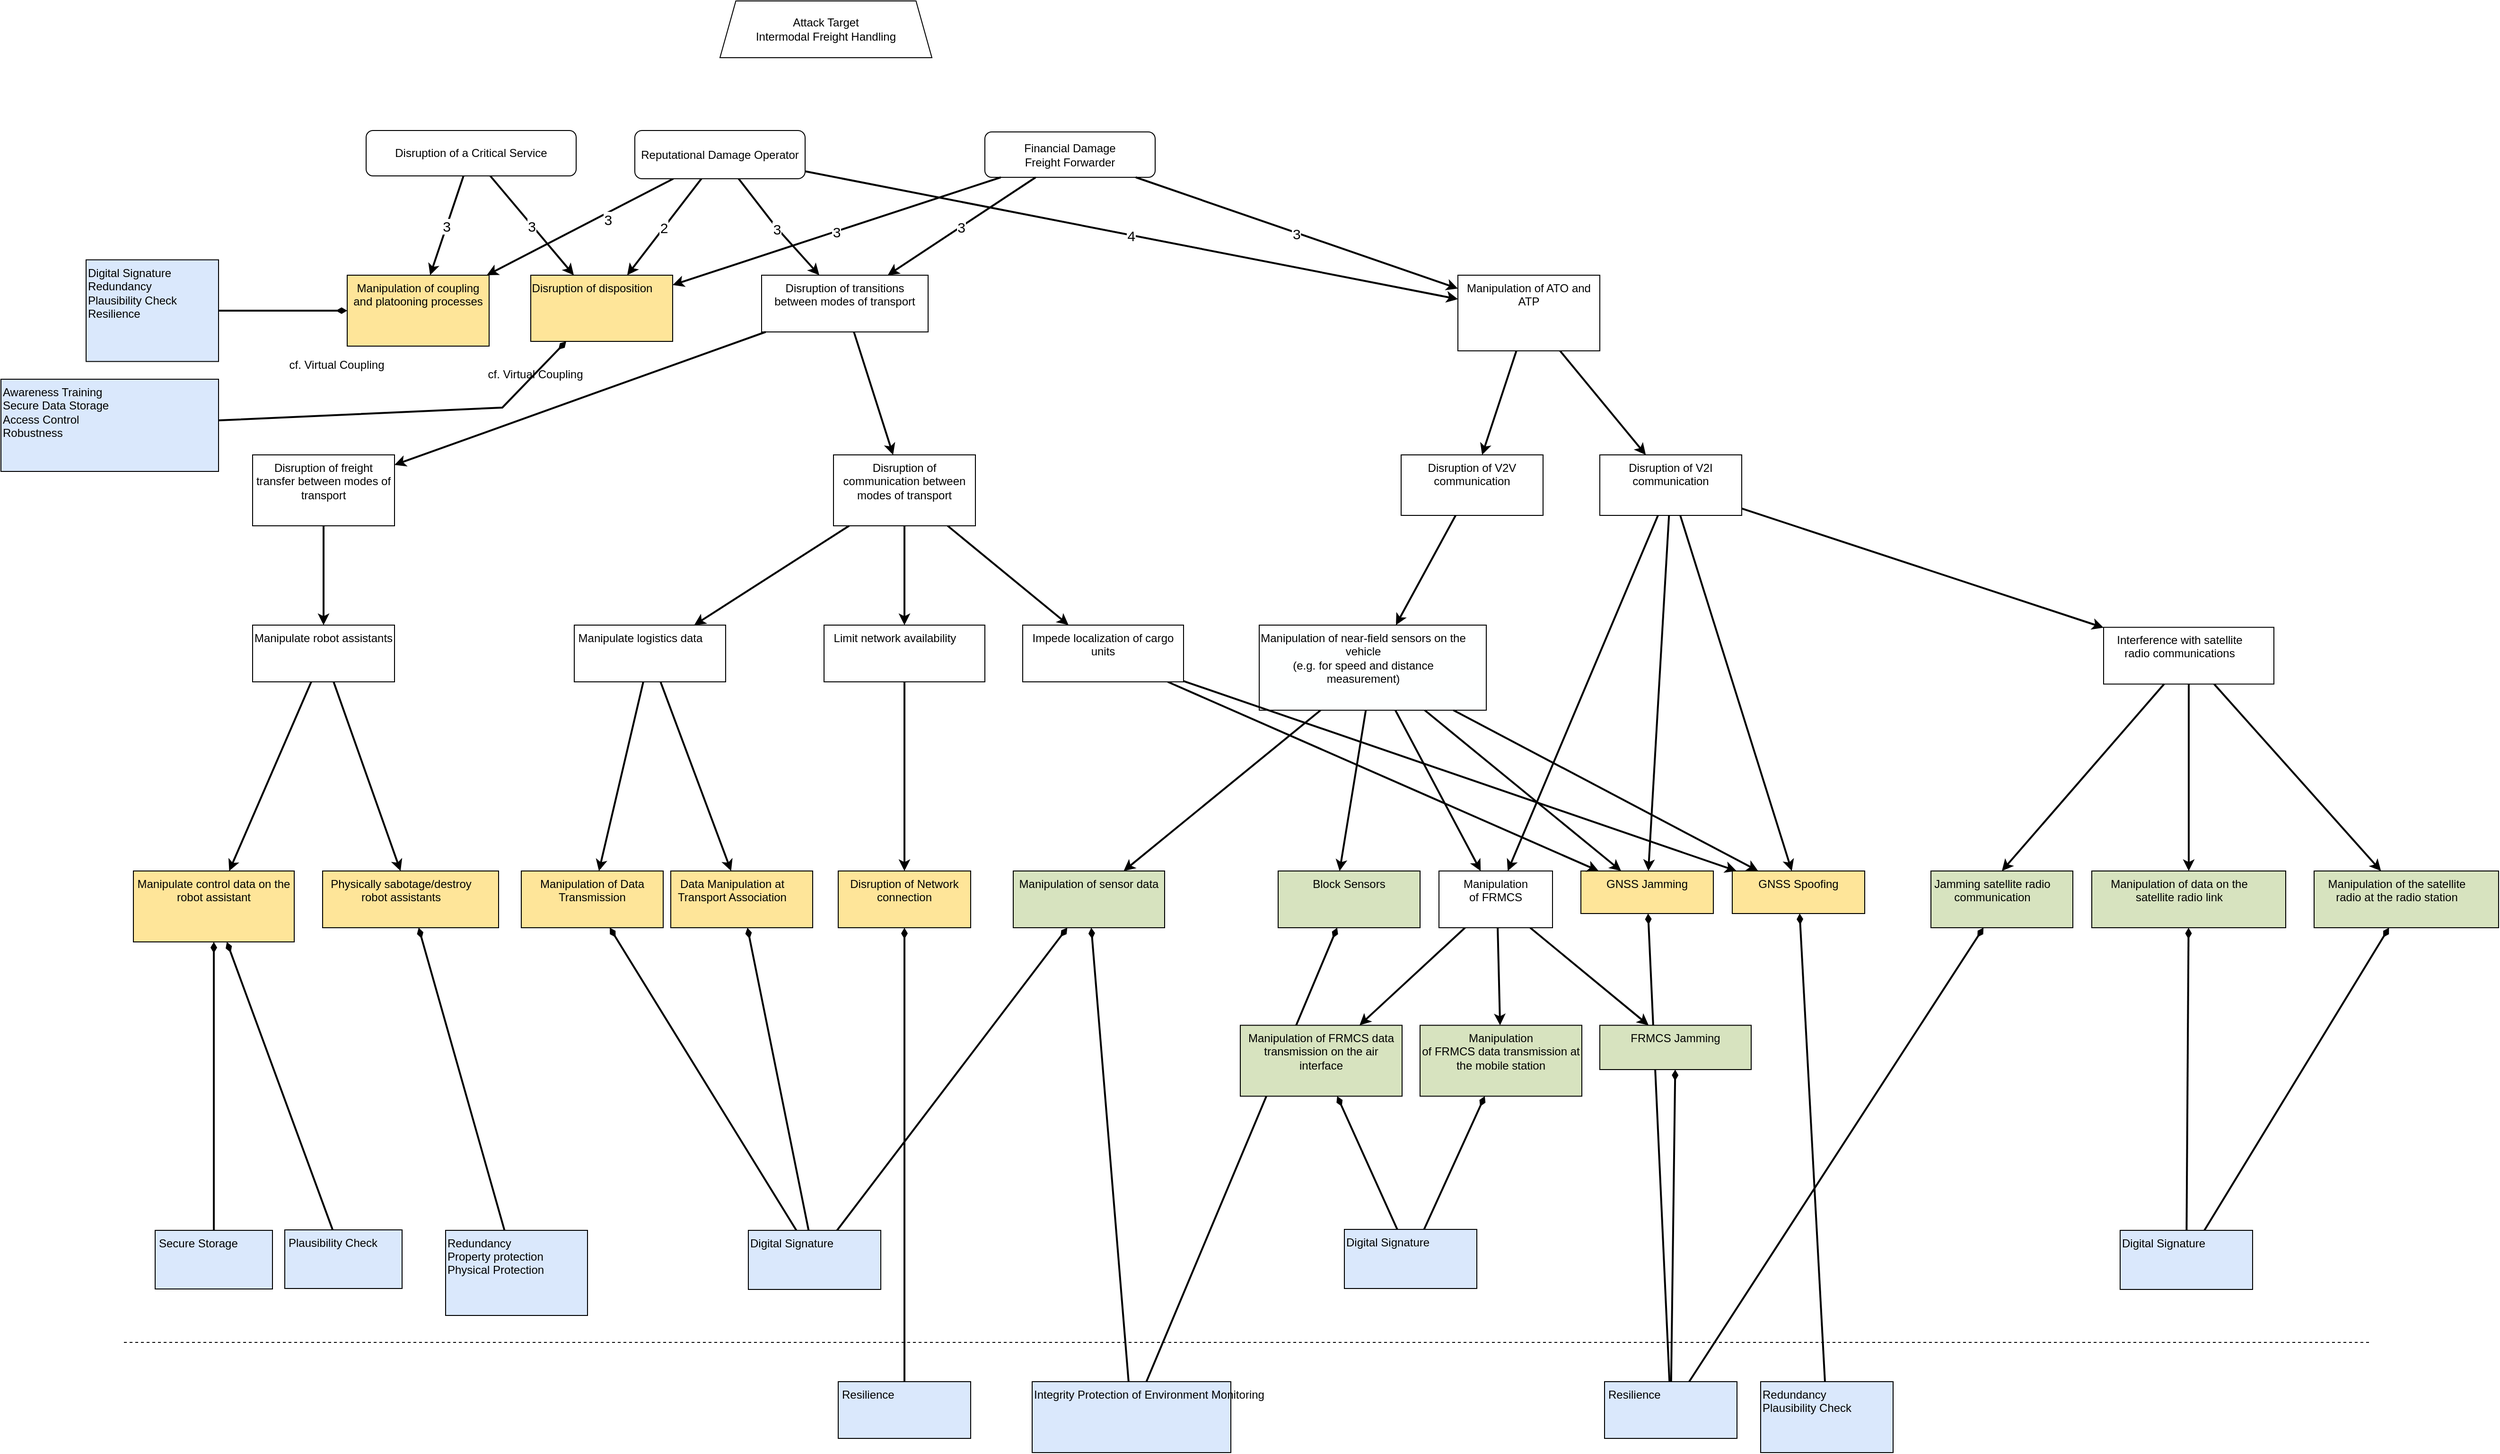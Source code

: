 <mxfile compressed="false" version="22.1.16" type="device">
  <diagram id="5mQjVeAMLh9t2EBukIg2" name="Page-1">
    <mxGraphModel dx="1434" dy="836" grid="1" gridSize="10" guides="1" tooltips="1" connect="1" arrows="1" fold="1" page="1" pageScale="1" pageWidth="850" pageHeight="1100" math="0" shadow="0">
      <root>
        <object tooltip="" id="0">
          <ag_global_attributes>
            <ag_global_attribute name="Resources" value="" iconName="hammer" min="0" max="5" />
            <ag_global_attribute name="Knowledge" value="" iconName="lightbulb" min="0" max="5" />
            <ag_global_attribute name="Location" value="" iconName="map_pin_ellipse" min="0" max="1" />
            <ag_global_attribute name="Impact" value="" iconName="flame" min="0" max="5" />
          </ag_global_attributes>
          <ag_attributes />
          <ag_computed_attributes />
          <ag_aggregation_functions>
            <ag_aggregation_function name="default" id="6b1d22791hih8" default="activity_w;link" fn="function (collection) { &#10;    var result = null; &#10;    if (collection.childAttributes.length == 1) { &#10;        result = collection.childAttributes[0].attributes;&#10;        result._marking = collection.childAttributes[0].id;&#10;    } else { &#10;        var candidates = []; &#10;        var worstValue = 0; &#10;        collection.childAttributes.forEach(function(child) { &#10;            var value = parseInt(child.computedAttribute); &#10;            if (value &gt; worstValue) { &#10;                worstValue = value; &#10;                candidates = []; &#10;                candidates.push(child); &#10;            } else if (value == worstValue) { &#10;                candidates.push(child); &#10;            } &#10;        }); &#10;        var tiebreaker = function(candidates, name, max) { &#10;            var min_value = max; &#10;            candidates.forEach(function(node) { &#10;                min_value = Math.min(min_value, node.attributes[name]); &#10;            }); &#10;            result = []; &#10;            candidates.forEach(function(node) { &#10;                if (node.attributes[name] == min_value) { &#10;                    result.push(node); &#10;                } &#10;            }); &#10;            return result; &#10;        }; &#10;        if (candidates.length &gt; 1) { &#10;            candidates = tiebreaker(candidates, &quot;Resources&quot;, collection.globalAttributes[&quot;Resources&quot;].max); &#10;            if (candidates.length &gt; 1) { &#10;                candidates = tiebreaker(candidates, &quot;Knowledge&quot;, collection.globalAttributes[&quot;Knowledge&quot;].max); &#10;            } &#10;        } &#10;        result = candidates[0].attributes;&#10;        result._marking = candidates[0].id;&#10;    } &#10;    return result; &#10;}" />
            <ag_aggregation_function name="AND" id="gf0d4f199018" default="and" fn="function (collection) { &#10;    var result = {}; &#10;    var ids = [];&#10;    collection.childAttributes.forEach(function(child) { &#10;    for (var attribute in child.attributes) { &#10;            if (attribute in result) { &#10;                result[attribute] += parseInt(child.attributes[attribute]); &#10;            } else { &#10;                result[attribute] = parseInt(child.attributes[attribute]); &#10;            } &#10;        }&#10;        ids.push(child.id);&#10;    }); &#10;    for (var attribute in result) { &#10;        if (attribute in collection.globalAttributes) { &#10;            result[attribute] = Math.min(collection.globalAttributes[attribute].max, result[attribute]); &#10;        } &#10;    }&#10;    result._marking = ids.join(&quot;;&quot;);&#10;    return result; &#10;}" />
            <ag_aggregation_function name="Security Control" id="73f575i0ghij5" default="activity_g;activity_y" fn="function (collection) { &#10;    var result = {}; &#10;    for (var attribute in collection.localAttributes) { &#10;        result[attribute] = parseInt(collection.localAttributes[attribute]); &#10;    } &#10;    collection.childAttributes.forEach(function(child) { &#10;        for (var attribute in child.attributes) { &#10;            if (attribute in collection.globalAttributes) { &#10;                if (attribute in result) { &#10;                    result[attribute] += parseInt(child.attributes[attribute]); &#10;                } &#10;            } &#10;        } &#10;    }); &#10;    for (var attribute in result) { &#10;        if (attribute in collection.globalAttributes) { &#10;            result[attribute] = Math.min(collection.globalAttributes[attribute].max, result[attribute]); &#10;        } &#10;    } &#10;    return result; &#10;}" />
            <ag_aggregation_function name="Risk" id="egf49jfgj408" default="consequence" fn="function (collection) {  &#10;    var maxRisk = &quot;L&quot;; &#10;    var matrix = [ &#10;        [&quot;L&quot;, &quot;L&quot;, &quot;L&quot;, &quot;L&quot;, &quot;L&quot;], &#10;        [&quot;L&quot;, &quot;L&quot;, &quot;M&quot;, &quot;M&quot;, &quot;M&quot;], &#10;        [&quot;L&quot;, &quot;M&quot;, &quot;M&quot;, &quot;S&quot;, &quot;S&quot;], &#10;        [&quot;L&quot;, &quot;M&quot;, &quot;S&quot;, &quot;V&quot;, &quot;V&quot;], &#10;        [&quot;L&quot;, &quot;M&quot;, &quot;S&quot;, &quot;V&quot;, &quot;V&quot;], &#10;    ];&#10;    var updatedImpacts = [];&#10;    var ids = [];&#10; &#10;    var compareRisk = function(risk1, risk2) { &#10;        /*&#10;        * Returns:&#10;        *  - Null: if one of the parameters is not a character representing a risk&#10;        *  - Negativ integer: if risk1 &lt; risk2&#10;        *  - Zero: if risks are equal&#10;        *  - Positive integer: if risk1 &gt; risk2&#10;        */&#10;        var values = [&quot;L&quot;, &quot;M&quot;, &quot;S&quot;, &quot;V&quot;]; &#10;        var index_risk1 = values.indexOf(risk1); &#10;        var index_risk2 = values.indexOf(risk2); &#10; &#10;        if (index_risk1 == -1 || index_risk2 == -1) { &#10;            return null; &#10;        } &#10;        return index_risk1 - index_risk2; &#10; &#10;    } &#10;     &#10;    collection.childAttributes.forEach(function(child) {  &#10;        var impact = 1;  &#10;        if (child.edgeWeight !== null) {  &#10;            impact = parseInt(child.edgeWeight);  &#10;        }&#10;        var _impact = parseInt(child.attributes._impact) || 0;&#10;        impact = Math.max(impact - _impact, 1);&#10;        updatedImpacts.push(child.id + ':' + impact);&#10;        var af = parseInt(child.computedAttribute) || parseInt(child.attributes._af);&#10;        risk = matrix[af - 1][impact - 1];&#10;        result = compareRisk(risk, maxRisk);&#10;        if (result &gt; 0) { &#10;            maxRisk = risk;&#10;            ids = [child.id];&#10;        } else if (result == 0){&#10;            ids.push(child.id);&#10;        }&#10;    });  &#10;  &#10;    var result = {'_risk': maxRisk, &quot;_marking&quot;: ids.join(&quot;;&quot;)};&#10;    if (updatedImpacts.length &gt; 0) {&#10;        result._weight = updatedImpacts.join(';');&#10;    }&#10;    return result;&#10;}" />
            <ag_aggregation_function name="Impact" id="3j7heb16d5f6" default="" fn="function(collection) {&#10;    var impact = 0;&#10;    var result = {}&#10;    &#10;    collection.childAttributes.forEach(function(child) {&#10;        if (&quot;Impact&quot; in child.attributes) {&#10;            impact += parseInt(child.attributes[&quot;Impact&quot;]);&#10;        } else if (&quot;Resources&quot; in child.attributes &amp;&amp; &quot;Knowledge&quot; in child.attributes &amp;&amp; &quot;Location&quot; in child.attributes) {&#10;            result._af = child.computedAttribute&#10;            result._marking = child.id;&#10;        }&#10;    });&#10;    result._impact = Math.min(impact, collection.globalAttributes[&quot;Impact&quot;].max);&#10;    &#10;    return result;&#10;}" />
          </ag_aggregation_functions>
          <ag_computed_attributes_functions>
            <ag_computed_attributes_function name="default" id="dbg60ff69g9a" default="activity_w;activity_g;activity_y" fn="function (collection) { &#10;    var colorMatrix = {&#10;        5: {&quot;fillColor&quot;: &quot;#cc0000&quot;, &quot;fontColor&quot;: &quot;#ffffff&quot;},&#10;        4: {&quot;fillColor&quot;: &quot;#ff4000&quot;, &quot;fontColor&quot;: &quot;#ffffff&quot;},&#10;        3: {&quot;fillColor&quot;: &quot;#ffdd00&quot;, &quot;fontColor&quot;: &quot;#000000&quot;},&#10;        2: {&quot;fillColor&quot;: &quot;#d4ff00&quot;, &quot;fontColor&quot;: &quot;#000000&quot;},&#10;        1: {&quot;fillColor&quot;: &quot;#40ff00&quot;, &quot;fontColor&quot;: &quot;#000000&quot;}&#10;    }&#10;    var matrix = [ &#10;        [5, 5, 4, 3, 2], &#10;        [5, 4, 4, 3, 2], &#10;        [5, 4, 4, 3, 2], &#10;        [4, 3, 3, 2, 1], &#10;        [3, 2, 2, 1, 1], &#10;    ];&#10;    var result = {};&#10;    &#10;    if (&quot;Knowledge&quot; in collection.cellAttributes &amp;&amp; &quot;Resources&quot; in collection.cellAttributes) {&#10;        var knowledgeIndex = parseInt(collection.cellAttributes[&quot;Knowledge&quot;]) - 1; &#10;        var resourcesIndex = parseInt(collection.cellAttributes[&quot;Resources&quot;]) - 1;&#10;        &#10;        var value = Math.min(5, &#10;            Math.max(collection.globalAttributes[&quot;Location&quot;].max, &#10;                Math.max( matrix[knowledgeIndex][resourcesIndex] - parseInt(collection.cellAttributes[&quot;Location&quot;])) &#10;            ));&#10;        result = colorMatrix[value] || result;&#10;        result[&quot;value&quot;] = value;&#10;    }&#10;    &#10;    return result;&#10;}" />
            <ag_computed_attributes_function name="Risk" id="6c831697g9i0a" default="consequence" fn="function(collection){&#10;    var riskMatrix = {&#10;        &quot;V&quot;: {&quot;fillColor&quot;: &quot;#cc0000&quot;, &quot;fontColor&quot;: &quot;#ffffff&quot;},&#10;        &quot;S&quot;: {&quot;fillColor&quot;: &quot;#ff4000&quot;, &quot;fontColor&quot;: &quot;#ffffff&quot;},&#10;        &quot;M&quot;: {&quot;fillColor&quot;: &quot;#ffdd00&quot;, &quot;fontColor&quot;: &quot;#000000&quot;},&#10;        &quot;L&quot;: {&quot;fillColor&quot;: &quot;#40ff00&quot;, &quot;fontColor&quot;: &quot;#000000&quot;},&#10;    };&#10;    var result = {};&#10;    &#10;    if (&quot;_risk&quot; in collection.cellAttributes) {&#10;        var risk = collection.cellAttributes[&quot;_risk&quot;];&#10;        result = riskMatrix[risk] || result;&#10;        result[&quot;value&quot;] = risk;&#10;    }&#10;    &#10;    return result; &#10;}" />
          </ag_computed_attributes_functions>
          <mxCell />
        </object>
        <object id="1">
          <ag_attributes />
          <ag_computed_attributes />
          <mxCell parent="0" />
        </object>
        <object label="Attack Target&#10;Intermodal Freight Handling" id="uPvtzUqCq0j5UhJlTc7c-1">
          <ag_attributes />
          <ag_computed_attributes />
          <mxCell style="whiteSpace=wrap;shape=trapezoid;size=0.075;" parent="1" vertex="1">
            <mxGeometry x="1470" y="60" width="224" height="60" as="geometry" />
          </mxCell>
        </object>
        <object label="Financial Damage&#10;Freight Forwarder" id="uPvtzUqCq0j5UhJlTc7c-36">
          <ag_attributes _risk="L" _marking="R6WVVmCsbirwpY2aszBr-18;R6WVVmCsbirwpY2aszBr-19;R6WVVmCsbirwpY2aszBr-15" _weight="R6WVVmCsbirwpY2aszBr-18:3;R6WVVmCsbirwpY2aszBr-19:3;R6WVVmCsbirwpY2aszBr-15:3" />
          <ag_computed_attributes fillColor="#40ff00" fontColor="#000000" value="L" />
          <ag_aggregation_function_reference ag_aggregation_function_reference="egf49jfgj408" />
          <ag_computed_attributes_function_reference ag_computed_attributes_function_reference="6c831697g9i0a" />
          <mxCell style="verticalAlign=middle;align=center;fillColor=#FFFFFF;gradientColor=none;labelBackgroundColor=none;rounded=1;whiteSpace=wrap;shape=attackgraphs.node;" parent="1" vertex="1">
            <mxGeometry x="1750" y="198.5" width="180" height="48" as="geometry" />
          </mxCell>
        </object>
        <object label="3" id="23QAtZuuFXu5DVPB2mr8-3">
          <ag_attributes />
          <ag_computed_attributes />
          <mxCell style="rounded=0;orthogonalLoop=1;jettySize=auto;strokeWidth=2;fontSize=15;strokeColor=#000000;" parent="1" source="uPvtzUqCq0j5UhJlTc7c-37" target="R6WVVmCsbirwpY2aszBr-12" edge="1">
            <mxGeometry x="-0.276" y="6" relative="1" as="geometry">
              <mxPoint as="offset" />
            </mxGeometry>
          </mxCell>
        </object>
        <object label="Reputational Damage Operator" id="uPvtzUqCq0j5UhJlTc7c-37">
          <ag_attributes _risk="L" _marking="R6WVVmCsbirwpY2aszBr-12;R6WVVmCsbirwpY2aszBr-18;R6WVVmCsbirwpY2aszBr-15;R6WVVmCsbirwpY2aszBr-19" _weight="R6WVVmCsbirwpY2aszBr-12:3;R6WVVmCsbirwpY2aszBr-18:3;R6WVVmCsbirwpY2aszBr-15:2;R6WVVmCsbirwpY2aszBr-19:4" />
          <ag_computed_attributes fillColor="#40ff00" fontColor="#000000" value="L" />
          <ag_aggregation_function_reference ag_aggregation_function_reference="egf49jfgj408" />
          <ag_computed_attributes_function_reference ag_computed_attributes_function_reference="6c831697g9i0a" />
          <mxCell style="verticalAlign=middle;align=center;fillColor=#FFFFFF;gradientColor=none;labelBackgroundColor=none;rounded=1;whiteSpace=wrap;shape=attackgraphs.node;" parent="1" vertex="1">
            <mxGeometry x="1380" y="197" width="180" height="51" as="geometry" />
          </mxCell>
        </object>
        <object label="3" id="ZH2xkwuACPXZ106gGI3k-2">
          <ag_attributes />
          <ag_computed_attributes />
          <mxCell style="rounded=0;orthogonalLoop=1;jettySize=auto;strokeWidth=2;fontSize=15;strokeColor=#000000;" parent="1" source="R6WVVmCsbirwpY2aszBr-9" target="R6WVVmCsbirwpY2aszBr-12" edge="1">
            <mxGeometry relative="1" as="geometry" />
          </mxCell>
        </object>
        <object label="Disruption of a Critical Service" id="R6WVVmCsbirwpY2aszBr-9">
          <ag_attributes _risk="L" _marking="R6WVVmCsbirwpY2aszBr-12;R6WVVmCsbirwpY2aszBr-15" _weight="R6WVVmCsbirwpY2aszBr-12:3;R6WVVmCsbirwpY2aszBr-15:3" />
          <ag_computed_attributes fillColor="#40ff00" fontColor="#000000" value="L" />
          <ag_aggregation_function_reference ag_aggregation_function_reference="egf49jfgj408" />
          <ag_computed_attributes_function_reference ag_computed_attributes_function_reference="6c831697g9i0a" />
          <mxCell style="rounded=1;whiteSpace=wrap;shape=attackgraphs.node;" parent="1" vertex="1">
            <mxGeometry x="1096" y="197" width="222" height="48" as="geometry" />
          </mxCell>
        </object>
        <object id="zRIYlLtPrp-o6rxWtoCk-8">
          <ag_attributes />
          <ag_computed_attributes />
          <mxCell style="edgeStyle=none;rounded=0;orthogonalLoop=1;jettySize=auto;html=1;strokeWidth=2;startArrow=diamondThin;startFill=1;endArrow=none;endFill=0;strokeColor=#000000;" parent="1" source="R6WVVmCsbirwpY2aszBr-12" target="zRIYlLtPrp-o6rxWtoCk-7" edge="1">
            <mxGeometry relative="1" as="geometry" />
          </mxCell>
        </object>
        <object label="Manipulation of coupling and platooning processes" Resources="2" Knowledge="3" Location="0" id="R6WVVmCsbirwpY2aszBr-12">
          <ag_attributes label="NaN" Resources="4" Knowledge="5" Location="1" />
          <ag_computed_attributes fillColor="#40ff00" fontColor="#000000" value="1" />
          <ag_computed_attributes_function_reference ag_computed_attributes_function_reference="dbg60ff69g9a" />
          <ag_aggregation_function_reference ag_aggregation_function_reference="73f575i0ghij5" />
          <mxCell style="fillColor=#fee599;whiteSpace=wrap;shape=attackgraphs.node;verticalAlign=top;" parent="1" vertex="1">
            <mxGeometry x="1076" y="350" width="150" height="75" as="geometry" />
          </mxCell>
        </object>
        <object label="cf. Virtual Coupling" id="R6WVVmCsbirwpY2aszBr-13">
          <ag_attributes />
          <ag_computed_attributes />
          <ag_computed_attributes_function_reference ag_computed_attributes_function_reference="ag_none_function" />
          <mxCell style="text;strokeColor=none;fillColor=none;align=center;verticalAlign=middle;whiteSpace=wrap;rounded=0;shape=attackgraphs.node;" parent="1" vertex="1">
            <mxGeometry x="1010" y="410" width="110" height="70" as="geometry" />
          </mxCell>
        </object>
        <object id="zRIYlLtPrp-o6rxWtoCk-4">
          <ag_attributes />
          <ag_computed_attributes />
          <mxCell style="edgeStyle=none;rounded=0;orthogonalLoop=1;jettySize=auto;html=1;strokeWidth=2;startArrow=diamondThin;startFill=1;endArrow=none;endFill=0;exitX=0.25;exitY=1;exitDx=0;exitDy=0;strokeColor=#000000;" parent="1" source="R6WVVmCsbirwpY2aszBr-15" target="zRIYlLtPrp-o6rxWtoCk-1" edge="1">
            <mxGeometry relative="1" as="geometry">
              <Array as="points">
                <mxPoint x="1240" y="490" />
              </Array>
            </mxGeometry>
          </mxCell>
        </object>
        <object label="Disruption of disposition" Resources="3" Knowledge="3" Location="0" id="R6WVVmCsbirwpY2aszBr-15">
          <ag_attributes label="NaN" Resources="5" Knowledge="5" Location="1" />
          <ag_computed_attributes fillColor="#40ff00" fontColor="#000000" value="1" />
          <ag_computed_attributes_function_reference ag_computed_attributes_function_reference="dbg60ff69g9a" />
          <ag_aggregation_function_reference ag_aggregation_function_reference="73f575i0ghij5" />
          <mxCell style="fillColor=#fee599;whiteSpace=wrap;shape=attackgraphs.node;verticalAlign=top;spacingRight=20;" parent="1" vertex="1">
            <mxGeometry x="1270" y="350" width="150" height="70" as="geometry" />
          </mxCell>
        </object>
        <object label="Disruption of transitions between modes of transport" Resources="" Knowledge="" Location="" id="R6WVVmCsbirwpY2aszBr-18">
          <ag_attributes label="NaN" Resources="4" Knowledge="5" Location="1" _marking="R6WVVmCsbirwpY2aszBr-20" />
          <ag_computed_attributes fillColor="#40ff00" fontColor="#000000" value="1" />
          <ag_aggregation_function_reference ag_aggregation_function_reference="6b1d22791hih8" />
          <ag_computed_attributes_function_reference ag_computed_attributes_function_reference="dbg60ff69g9a" />
          <mxCell style="whiteSpace=wrap;shape=attackgraphs.node;verticalAlign=top;" parent="1" vertex="1">
            <mxGeometry x="1514" y="350" width="176" height="60" as="geometry" />
          </mxCell>
        </object>
        <object label="" id="ZH2xkwuACPXZ106gGI3k-50">
          <ag_attributes />
          <ag_computed_attributes />
          <mxCell style="edgeStyle=none;rounded=0;orthogonalLoop=1;jettySize=auto;strokeWidth=2;strokeColor=#000000;" parent="1" source="R6WVVmCsbirwpY2aszBr-19" target="ZH2xkwuACPXZ106gGI3k-47" edge="1">
            <mxGeometry relative="1" as="geometry" />
          </mxCell>
        </object>
        <object label="Manipulation of ATO and ATP" Resources="" Knowledge="" Location="" id="R6WVVmCsbirwpY2aszBr-19">
          <ag_attributes label="NaN" Resources="4" Knowledge="5" Location="1" _marking="ZH2xkwuACPXZ106gGI3k-47" />
          <ag_computed_attributes fillColor="#40ff00" fontColor="#000000" value="1" />
          <ag_aggregation_function_reference ag_aggregation_function_reference="6b1d22791hih8" />
          <ag_computed_attributes_function_reference ag_computed_attributes_function_reference="dbg60ff69g9a" />
          <mxCell style="whiteSpace=wrap;shape=attackgraphs.node;verticalAlign=top;" parent="1" vertex="1">
            <mxGeometry x="2250" y="350" width="150" height="80" as="geometry" />
          </mxCell>
        </object>
        <object id="23QAtZuuFXu5DVPB2mr8-6">
          <ag_attributes />
          <ag_computed_attributes />
          <mxCell style="edgeStyle=none;rounded=0;orthogonalLoop=1;jettySize=auto;strokeWidth=2;strokeColor=#000000;" parent="1" source="R6WVVmCsbirwpY2aszBr-20" target="23QAtZuuFXu5DVPB2mr8-5" edge="1">
            <mxGeometry relative="1" as="geometry" />
          </mxCell>
        </object>
        <object label="Disruption of communication between modes of transport" Resources="" Knowledge="" Location="" id="R6WVVmCsbirwpY2aszBr-20">
          <ag_attributes label="NaN" Resources="4" Knowledge="5" Location="1" _marking="23QAtZuuFXu5DVPB2mr8-5" />
          <ag_computed_attributes fillColor="#40ff00" fontColor="#000000" value="1" />
          <ag_aggregation_function_reference ag_aggregation_function_reference="6b1d22791hih8" />
          <ag_computed_attributes_function_reference ag_computed_attributes_function_reference="dbg60ff69g9a" />
          <mxCell style="whiteSpace=wrap;shape=attackgraphs.node;verticalAlign=top;" parent="1" vertex="1">
            <mxGeometry x="1590" y="540" width="150" height="75" as="geometry" />
          </mxCell>
        </object>
        <object id="23QAtZuuFXu5DVPB2mr8-4">
          <ag_attributes />
          <ag_computed_attributes />
          <mxCell style="edgeStyle=none;rounded=0;orthogonalLoop=1;jettySize=auto;strokeWidth=2;strokeColor=#000000;" parent="1" source="R6WVVmCsbirwpY2aszBr-21" target="ZH2xkwuACPXZ106gGI3k-35" edge="1">
            <mxGeometry relative="1" as="geometry" />
          </mxCell>
        </object>
        <object label="Disruption of freight transfer between modes of transport" Resources="" Knowledge="" Location="" id="R6WVVmCsbirwpY2aszBr-21">
          <ag_attributes label="NaN" Resources="5" Knowledge="4" Location="1" _marking="ZH2xkwuACPXZ106gGI3k-35" />
          <ag_computed_attributes fillColor="#40ff00" fontColor="#000000" value="1" />
          <ag_aggregation_function_reference ag_aggregation_function_reference="6b1d22791hih8" />
          <ag_computed_attributes_function_reference ag_computed_attributes_function_reference="dbg60ff69g9a" />
          <mxCell style="whiteSpace=wrap;shape=attackgraphs.node;verticalAlign=top;" parent="1" vertex="1">
            <mxGeometry x="976" y="540" width="150" height="75" as="geometry" />
          </mxCell>
        </object>
        <object label="3" id="ZH2xkwuACPXZ106gGI3k-16">
          <ag_attributes />
          <ag_computed_attributes />
          <mxCell style="endArrow=classic;strokeWidth=2;fontSize=15;strokeColor=#000000;" parent="1" source="uPvtzUqCq0j5UhJlTc7c-37" target="R6WVVmCsbirwpY2aszBr-18" edge="1">
            <mxGeometry width="50" height="50" relative="1" as="geometry">
              <mxPoint x="1447" y="250" as="sourcePoint" />
              <mxPoint x="1580" y="230" as="targetPoint" />
              <Array as="points">
                <mxPoint x="1530" y="300" />
              </Array>
            </mxGeometry>
          </mxCell>
        </object>
        <object label="2" id="ZH2xkwuACPXZ106gGI3k-17">
          <ag_attributes />
          <ag_computed_attributes />
          <mxCell style="endArrow=classic;strokeWidth=2;fontSize=15;strokeColor=#000000;" parent="1" source="uPvtzUqCq0j5UhJlTc7c-37" target="R6WVVmCsbirwpY2aszBr-15" edge="1">
            <mxGeometry width="50" height="50" relative="1" as="geometry">
              <mxPoint x="1440" y="251" as="sourcePoint" />
              <mxPoint x="1490" y="201" as="targetPoint" />
            </mxGeometry>
          </mxCell>
        </object>
        <object label="3" id="ZH2xkwuACPXZ106gGI3k-19">
          <ag_attributes />
          <ag_computed_attributes />
          <mxCell style="endArrow=classic;strokeWidth=2;fontSize=15;strokeColor=#000000;" parent="1" source="R6WVVmCsbirwpY2aszBr-9" target="R6WVVmCsbirwpY2aszBr-15" edge="1">
            <mxGeometry width="50" height="50" relative="1" as="geometry">
              <mxPoint x="1150" y="251" as="sourcePoint" />
              <mxPoint x="1200" y="201" as="targetPoint" />
              <Array as="points" />
            </mxGeometry>
          </mxCell>
        </object>
        <object label="3" id="ZH2xkwuACPXZ106gGI3k-20">
          <ag_attributes />
          <ag_computed_attributes />
          <mxCell style="endArrow=classic;strokeWidth=2;fontSize=15;strokeColor=#000000;" parent="1" source="uPvtzUqCq0j5UhJlTc7c-36" target="R6WVVmCsbirwpY2aszBr-18" edge="1">
            <mxGeometry width="50" height="50" relative="1" as="geometry">
              <mxPoint x="1660" y="420" as="sourcePoint" />
              <mxPoint x="1710" y="370" as="targetPoint" />
            </mxGeometry>
          </mxCell>
        </object>
        <object label="3" id="ZH2xkwuACPXZ106gGI3k-21">
          <ag_attributes />
          <ag_computed_attributes />
          <mxCell style="endArrow=classic;strokeWidth=2;fontSize=15;strokeColor=#000000;" parent="1" source="uPvtzUqCq0j5UhJlTc7c-36" target="R6WVVmCsbirwpY2aszBr-19" edge="1">
            <mxGeometry width="50" height="50" relative="1" as="geometry">
              <mxPoint x="1790" y="301" as="sourcePoint" />
              <mxPoint x="1840" y="251" as="targetPoint" />
            </mxGeometry>
          </mxCell>
        </object>
        <object label="4" id="ZH2xkwuACPXZ106gGI3k-25">
          <ag_attributes />
          <ag_computed_attributes />
          <mxCell style="endArrow=classic;strokeWidth=2;fontSize=15;strokeColor=#000000;" parent="1" source="uPvtzUqCq0j5UhJlTc7c-37" target="R6WVVmCsbirwpY2aszBr-19" edge="1">
            <mxGeometry width="50" height="50" relative="1" as="geometry">
              <mxPoint x="1440" y="249" as="sourcePoint" />
              <mxPoint x="1490" y="199" as="targetPoint" />
            </mxGeometry>
          </mxCell>
        </object>
        <object label="" id="ZH2xkwuACPXZ106gGI3k-26">
          <ag_attributes />
          <ag_computed_attributes />
          <mxCell style="endArrow=classic;strokeWidth=2;strokeColor=#000000;" parent="1" source="R6WVVmCsbirwpY2aszBr-18" target="R6WVVmCsbirwpY2aszBr-20" edge="1">
            <mxGeometry width="50" height="50" relative="1" as="geometry">
              <mxPoint x="1660" y="420" as="sourcePoint" />
              <mxPoint x="1710" y="370" as="targetPoint" />
            </mxGeometry>
          </mxCell>
        </object>
        <object label="" id="ZH2xkwuACPXZ106gGI3k-27">
          <ag_attributes />
          <ag_computed_attributes />
          <mxCell style="endArrow=classic;strokeWidth=2;strokeColor=#000000;" parent="1" source="R6WVVmCsbirwpY2aszBr-18" target="R6WVVmCsbirwpY2aszBr-21" edge="1">
            <mxGeometry width="50" height="50" relative="1" as="geometry">
              <mxPoint x="1660" y="420" as="sourcePoint" />
              <mxPoint x="1710" y="370" as="targetPoint" />
            </mxGeometry>
          </mxCell>
        </object>
        <object id="zRIYlLtPrp-o6rxWtoCk-9">
          <ag_attributes />
          <ag_computed_attributes />
          <mxCell style="edgeStyle=none;rounded=0;orthogonalLoop=1;jettySize=auto;html=1;strokeWidth=2;startArrow=diamondThin;startFill=1;endArrow=none;endFill=0;strokeColor=#000000;" parent="1" source="ZH2xkwuACPXZ106gGI3k-29" target="jEuP6caQSXA_ecqgFW0f-3" edge="1">
            <mxGeometry relative="1" as="geometry" />
          </mxCell>
        </object>
        <object label="Physically sabotage/destroy robot assistants" Resources="3" Knowledge="3" Location="1" id="ZH2xkwuACPXZ106gGI3k-29">
          <ag_computed_attributes_function_reference ag_computed_attributes_function_reference="dbg60ff69g9a" />
          <ag_attributes label="NaN" Resources="5" Knowledge="4" Location="1" />
          <ag_computed_attributes fillColor="#40ff00" fontColor="#000000" value="1" />
          <ag_aggregation_function_reference ag_aggregation_function_reference="73f575i0ghij5" />
          <mxCell style="verticalAlign=top;align=center;labelBackgroundColor=none;rounded=0;whiteSpace=wrap;fillColor=#FEE599;shape=attackgraphs.node;spacingRight=20;" parent="1" vertex="1">
            <mxGeometry x="1050" y="980" width="186" height="60" as="geometry" />
          </mxCell>
        </object>
        <object label="" id="ZH2xkwuACPXZ106gGI3k-30">
          <ag_attributes />
          <ag_computed_attributes />
          <mxCell style="endArrow=classic;fontColor=#FEE599;startArrow=none;startFill=0;endFill=1;strokeWidth=2;strokeColor=#000000;" parent="1" source="ZH2xkwuACPXZ106gGI3k-35" target="ZH2xkwuACPXZ106gGI3k-33" edge="1">
            <mxGeometry width="50" height="50" relative="1" as="geometry">
              <mxPoint x="2005" y="789.5" as="sourcePoint" />
              <mxPoint x="1910" y="836.5" as="targetPoint" />
            </mxGeometry>
          </mxCell>
        </object>
        <object label="" id="ZH2xkwuACPXZ106gGI3k-31">
          <ag_attributes />
          <ag_computed_attributes />
          <mxCell style="endArrow=classic;fontColor=#FEE599;startArrow=none;startFill=0;endFill=1;strokeWidth=2;strokeColor=#000000;" parent="1" source="ZH2xkwuACPXZ106gGI3k-35" target="ZH2xkwuACPXZ106gGI3k-29" edge="1">
            <mxGeometry width="50" height="50" relative="1" as="geometry">
              <mxPoint x="2036.775" y="767.5" as="sourcePoint" />
              <mxPoint x="2159.69" y="819.5" as="targetPoint" />
            </mxGeometry>
          </mxCell>
        </object>
        <object id="zRIYlLtPrp-o6rxWtoCk-11">
          <ag_attributes />
          <ag_computed_attributes />
          <mxCell style="edgeStyle=none;rounded=0;orthogonalLoop=1;jettySize=auto;html=1;strokeWidth=2;startArrow=diamondThin;startFill=1;endArrow=none;endFill=0;strokeColor=#000000;" parent="1" source="ZH2xkwuACPXZ106gGI3k-33" target="zRIYlLtPrp-o6rxWtoCk-10" edge="1">
            <mxGeometry relative="1" as="geometry" />
          </mxCell>
        </object>
        <object label="Manipulate control data on the robot assistant" Resources="3" Knowledge="3" Location="0" id="ZH2xkwuACPXZ106gGI3k-33">
          <ag_computed_attributes_function_reference ag_computed_attributes_function_reference="dbg60ff69g9a" />
          <ag_attributes label="NaN" Resources="5" Knowledge="5" Location="1" />
          <ag_computed_attributes fillColor="#40ff00" fontColor="#000000" value="1" />
          <ag_aggregation_function_reference ag_aggregation_function_reference="73f575i0ghij5" />
          <mxCell style="verticalAlign=top;align=center;labelBackgroundColor=none;rounded=0;whiteSpace=wrap;fillColor=#FEE599;shape=attackgraphs.node;" parent="1" vertex="1">
            <mxGeometry x="850" y="980" width="170" height="75" as="geometry" />
          </mxCell>
        </object>
        <object label="Manipulate robot assistants" Resources="" Knowledge="" Location="" id="ZH2xkwuACPXZ106gGI3k-35">
          <ag_attributes label="NaN" Resources="5" Knowledge="4" Location="1" _marking="ZH2xkwuACPXZ106gGI3k-29" />
          <ag_computed_attributes fillColor="#40ff00" fontColor="#000000" value="1" />
          <ag_aggregation_function_reference ag_aggregation_function_reference="6b1d22791hih8" />
          <ag_computed_attributes_function_reference ag_computed_attributes_function_reference="dbg60ff69g9a" />
          <mxCell style="whiteSpace=wrap;shape=attackgraphs.node;verticalAlign=top;" parent="1" vertex="1">
            <mxGeometry x="976" y="720" width="150" height="60" as="geometry" />
          </mxCell>
        </object>
        <object label="3" id="ZH2xkwuACPXZ106gGI3k-37">
          <ag_attributes />
          <ag_computed_attributes />
          <mxCell style="endArrow=classic;strokeWidth=2;fontSize=15;strokeColor=#000000;" parent="1" source="uPvtzUqCq0j5UhJlTc7c-36" target="R6WVVmCsbirwpY2aszBr-15" edge="1">
            <mxGeometry width="50" height="50" relative="1" as="geometry">
              <mxPoint x="1790" y="248" as="sourcePoint" />
              <mxPoint x="1369" y="346" as="targetPoint" />
            </mxGeometry>
          </mxCell>
        </object>
        <object label="Manipulation of near-field sensors on the vehicle&#10;(e.g. for speed and distance measurement)" Resources="" Knowledge="" Location="" id="ZH2xkwuACPXZ106gGI3k-40">
          <ag_attributes label="NaN" Resources="4" Knowledge="5" Location="1" _marking="ZH2xkwuACPXZ106gGI3k-52" />
          <ag_computed_attributes fillColor="#40ff00" fontColor="#000000" value="1" />
          <ag_aggregation_function_reference ag_aggregation_function_reference="6b1d22791hih8" />
          <ag_computed_attributes_function_reference ag_computed_attributes_function_reference="dbg60ff69g9a" />
          <mxCell style="verticalAlign=top;align=center;gradientColor=none;labelBackgroundColor=none;rounded=0;whiteSpace=wrap;fillColor=#FEFFFF;shape=attackgraphs.node;spacingRight=20;" parent="1" vertex="1">
            <mxGeometry x="2040" y="720" width="240" height="90" as="geometry" />
          </mxCell>
        </object>
        <object id="m7NVNBpP5xf52cdT4jEX-12">
          <ag_attributes />
          <ag_computed_attributes />
          <mxCell style="edgeStyle=none;rounded=0;orthogonalLoop=1;jettySize=auto;html=1;strokeWidth=2;startArrow=diamondThin;startFill=1;endArrow=none;endFill=0;strokeColor=#000000;" parent="1" source="ZH2xkwuACPXZ106gGI3k-41" target="jEuP6caQSXA_ecqgFW0f-5" edge="1">
            <mxGeometry relative="1" as="geometry" />
          </mxCell>
        </object>
        <object label="Manipulation of sensor data" Resources="2" Knowledge="2" Location="0" id="ZH2xkwuACPXZ106gGI3k-41">
          <ag_attributes label="NaN" Resources="5" Knowledge="5" Location="1" />
          <ag_computed_attributes fillColor="#40ff00" fontColor="#000000" value="1" />
          <ag_computed_attributes_function_reference ag_computed_attributes_function_reference="dbg60ff69g9a" />
          <ag_aggregation_function_reference ag_aggregation_function_reference="73f575i0ghij5" />
          <mxCell style="verticalAlign=top;align=center;gradientColor=none;labelBackgroundColor=none;rounded=0;whiteSpace=wrap;fillColor=#D7E3BF;shape=attackgraphs.node;" parent="1" vertex="1">
            <mxGeometry x="1780" y="980" width="160" height="60" as="geometry" />
          </mxCell>
        </object>
        <object id="m7NVNBpP5xf52cdT4jEX-15">
          <ag_attributes />
          <ag_computed_attributes />
          <mxCell style="edgeStyle=none;rounded=0;orthogonalLoop=1;jettySize=auto;html=1;strokeWidth=2;startArrow=diamondThin;startFill=1;endArrow=none;endFill=0;strokeColor=#000000;" parent="1" source="ZH2xkwuACPXZ106gGI3k-42" target="0NoFAqa7RNht2wuxxGCv-3" edge="1">
            <mxGeometry relative="1" as="geometry" />
          </mxCell>
        </object>
        <object label="Block Sensors" Resources="3" Knowledge="3" Location="1" id="ZH2xkwuACPXZ106gGI3k-42">
          <ag_attributes label="NaN" Resources="5" Knowledge="5" Location="1" />
          <ag_computed_attributes fillColor="#40ff00" fontColor="#000000" value="1" />
          <ag_computed_attributes_function_reference ag_computed_attributes_function_reference="dbg60ff69g9a" />
          <ag_aggregation_function_reference ag_aggregation_function_reference="73f575i0ghij5" />
          <mxCell style="verticalAlign=top;align=center;gradientColor=none;labelBackgroundColor=none;rounded=0;whiteSpace=wrap;fillColor=#D7E3BF;shape=attackgraphs.node;" parent="1" vertex="1">
            <mxGeometry x="2060" y="980" width="150" height="60" as="geometry" />
          </mxCell>
        </object>
        <object label="" id="ZH2xkwuACPXZ106gGI3k-44">
          <ag_attributes />
          <ag_computed_attributes />
          <mxCell style="endArrow=classic;strokeWidth=2;strokeColor=#000000;" parent="1" source="ZH2xkwuACPXZ106gGI3k-40" target="ZH2xkwuACPXZ106gGI3k-41" edge="1">
            <mxGeometry width="50" height="50" relative="1" as="geometry">
              <mxPoint x="1990" y="689.5" as="sourcePoint" />
              <mxPoint x="2040" y="639.5" as="targetPoint" />
            </mxGeometry>
          </mxCell>
        </object>
        <object label="" id="ZH2xkwuACPXZ106gGI3k-46">
          <ag_attributes />
          <ag_computed_attributes />
          <mxCell style="endArrow=classic;entryX=0.433;entryY=0;entryDx=0;entryDy=0;entryPerimeter=0;strokeWidth=2;strokeColor=#000000;" parent="1" source="ZH2xkwuACPXZ106gGI3k-40" target="ZH2xkwuACPXZ106gGI3k-42" edge="1">
            <mxGeometry width="50" height="50" relative="1" as="geometry">
              <mxPoint x="1997" y="669.5" as="sourcePoint" />
              <mxPoint x="2090" y="749.5" as="targetPoint" />
            </mxGeometry>
          </mxCell>
        </object>
        <object label="Disruption of V2V communication" Resources="" Knowledge="" Location="" id="ZH2xkwuACPXZ106gGI3k-47">
          <ag_attributes label="NaN" Resources="4" Knowledge="5" Location="1" _marking="ZH2xkwuACPXZ106gGI3k-40" />
          <ag_computed_attributes fillColor="#40ff00" fontColor="#000000" value="1" />
          <ag_aggregation_function_reference ag_aggregation_function_reference="6b1d22791hih8" />
          <ag_computed_attributes_function_reference ag_computed_attributes_function_reference="dbg60ff69g9a" />
          <mxCell style="verticalAlign=top;align=center;fillColor=#FFFFFF;gradientColor=none;labelBackgroundColor=none;rounded=0;whiteSpace=wrap;shape=attackgraphs.node;" parent="1" vertex="1">
            <mxGeometry x="2190" y="540" width="150" height="64" as="geometry" />
          </mxCell>
        </object>
        <object label="" id="ZH2xkwuACPXZ106gGI3k-51">
          <ag_attributes />
          <ag_computed_attributes />
          <mxCell style="endArrow=classic;strokeWidth=2;strokeColor=#000000;" parent="1" source="ZH2xkwuACPXZ106gGI3k-47" target="ZH2xkwuACPXZ106gGI3k-40" edge="1">
            <mxGeometry width="50" height="50" relative="1" as="geometry">
              <mxPoint x="2240.247" y="611.16" as="sourcePoint" />
              <mxPoint x="2080" y="563.16" as="targetPoint" />
            </mxGeometry>
          </mxCell>
        </object>
        <object id="m7NVNBpP5xf52cdT4jEX-7">
          <ag_attributes />
          <ag_computed_attributes />
          <mxCell style="edgeStyle=none;rounded=0;orthogonalLoop=1;jettySize=auto;html=1;strokeWidth=2;startArrow=diamondThin;startFill=1;endArrow=none;endFill=0;strokeColor=#000000;" parent="1" source="ZH2xkwuACPXZ106gGI3k-52" target="m7NVNBpP5xf52cdT4jEX-1" edge="1">
            <mxGeometry relative="1" as="geometry" />
          </mxCell>
        </object>
        <object label="GNSS Jamming" Resources="2" Knowledge="2" Location="1" id="ZH2xkwuACPXZ106gGI3k-52">
          <ag_attributes label="NaN" Resources="4" Knowledge="5" Location="1" />
          <ag_computed_attributes fillColor="#40ff00" fontColor="#000000" value="1" />
          <ag_computed_attributes_function_reference ag_computed_attributes_function_reference="dbg60ff69g9a" />
          <ag_aggregation_function_reference ag_aggregation_function_reference="73f575i0ghij5" />
          <mxCell style="verticalAlign=top;align=center;fillColor=#fee599;gradientColor=none;labelBackgroundColor=none;rounded=0;whiteSpace=wrap;shape=attackgraphs.node;" parent="1" vertex="1">
            <mxGeometry x="2380" y="980" width="140" height="45" as="geometry" />
          </mxCell>
        </object>
        <object id="m7NVNBpP5xf52cdT4jEX-8">
          <ag_attributes />
          <ag_computed_attributes />
          <mxCell style="edgeStyle=none;rounded=0;orthogonalLoop=1;jettySize=auto;html=1;strokeWidth=2;startArrow=diamondThin;startFill=1;endArrow=none;endFill=0;strokeColor=#000000;" parent="1" source="ZH2xkwuACPXZ106gGI3k-53" target="0NoFAqa7RNht2wuxxGCv-6" edge="1">
            <mxGeometry relative="1" as="geometry" />
          </mxCell>
        </object>
        <object label="GNSS Spoofing" Resources="3" Knowledge="3" Location="1" id="ZH2xkwuACPXZ106gGI3k-53">
          <ag_attributes label="NaN" Resources="5" Knowledge="5" Location="1" />
          <ag_computed_attributes fillColor="#40ff00" fontColor="#000000" value="1" />
          <ag_computed_attributes_function_reference ag_computed_attributes_function_reference="dbg60ff69g9a" />
          <ag_aggregation_function_reference ag_aggregation_function_reference="73f575i0ghij5" />
          <mxCell style="verticalAlign=top;align=center;fillColor=#fee599;gradientColor=none;labelBackgroundColor=none;rounded=0;whiteSpace=wrap;shape=attackgraphs.node;" parent="1" vertex="1">
            <mxGeometry x="2540" y="980" width="140" height="45" as="geometry" />
          </mxCell>
        </object>
        <object label="" id="ZH2xkwuACPXZ106gGI3k-54">
          <ag_attributes />
          <ag_computed_attributes />
          <mxCell style="endArrow=classic;strokeWidth=2;strokeColor=#000000;" parent="1" source="ZH2xkwuACPXZ106gGI3k-40" target="ZH2xkwuACPXZ106gGI3k-52" edge="1">
            <mxGeometry width="50" height="50" relative="1" as="geometry">
              <mxPoint x="2040" y="789.5" as="sourcePoint" />
              <mxPoint x="2090" y="739.5" as="targetPoint" />
            </mxGeometry>
          </mxCell>
        </object>
        <object label="" id="ZH2xkwuACPXZ106gGI3k-55">
          <ag_attributes />
          <ag_computed_attributes />
          <mxCell style="endArrow=classic;strokeWidth=2;strokeColor=#000000;" parent="1" source="ZH2xkwuACPXZ106gGI3k-40" target="ZH2xkwuACPXZ106gGI3k-53" edge="1">
            <mxGeometry width="50" height="50" relative="1" as="geometry">
              <mxPoint x="2060" y="789.5" as="sourcePoint" />
              <mxPoint x="2110" y="739.5" as="targetPoint" />
            </mxGeometry>
          </mxCell>
        </object>
        <object label="Disruption of V2I communication" Resources="" Knowledge="" Location="" id="ZH2xkwuACPXZ106gGI3k-56">
          <ag_attributes label="NaN" Resources="4" Knowledge="5" Location="1" _marking="ZH2xkwuACPXZ106gGI3k-52" />
          <ag_computed_attributes fillColor="#40ff00" fontColor="#000000" value="1" />
          <ag_aggregation_function_reference ag_aggregation_function_reference="6b1d22791hih8" />
          <ag_computed_attributes_function_reference ag_computed_attributes_function_reference="dbg60ff69g9a" />
          <mxCell style="verticalAlign=top;align=center;fillColor=#FFFFFF;gradientColor=none;labelBackgroundColor=none;rounded=0;whiteSpace=wrap;shape=attackgraphs.node;" parent="1" vertex="1">
            <mxGeometry x="2400" y="540" width="150" height="64" as="geometry" />
          </mxCell>
        </object>
        <object label="" id="ZH2xkwuACPXZ106gGI3k-57">
          <ag_attributes />
          <ag_computed_attributes />
          <mxCell style="endArrow=classic;strokeWidth=2;strokeColor=#000000;" parent="1" source="R6WVVmCsbirwpY2aszBr-19" target="ZH2xkwuACPXZ106gGI3k-56" edge="1">
            <mxGeometry width="50" height="50" relative="1" as="geometry">
              <mxPoint x="2035" y="403" as="sourcePoint" />
              <mxPoint x="2090" y="350" as="targetPoint" />
            </mxGeometry>
          </mxCell>
        </object>
        <object id="NPFuKhv-xPipO6x-4qv1-2">
          <ag_attributes />
          <ag_computed_attributes />
          <mxCell style="rounded=0;orthogonalLoop=1;jettySize=auto;strokeWidth=2;strokeColor=#000000;" parent="1" source="ZH2xkwuACPXZ106gGI3k-58" target="NPFuKhv-xPipO6x-4qv1-1" edge="1">
            <mxGeometry relative="1" as="geometry" />
          </mxCell>
        </object>
        <object label="Manipulation&#10;of FRMCS" Resources="" Knowledge="" Location="" id="ZH2xkwuACPXZ106gGI3k-58">
          <ag_attributes label="NaN" Resources="4" Knowledge="5" Location="1" _marking="NAQ2Gekegl35qWDSiIZY-2" />
          <ag_computed_attributes fillColor="#40ff00" fontColor="#000000" value="1" />
          <ag_aggregation_function_reference ag_aggregation_function_reference="6b1d22791hih8" />
          <ag_computed_attributes_function_reference ag_computed_attributes_function_reference="dbg60ff69g9a" />
          <mxCell style="verticalAlign=top;align=center;gradientColor=none;labelBackgroundColor=none;rounded=0;whiteSpace=wrap;fillColor=#FFFFFF;shape=attackgraphs.node;" parent="1" vertex="1">
            <mxGeometry x="2230" y="980" width="120" height="60" as="geometry" />
          </mxCell>
        </object>
        <object label="" id="ZH2xkwuACPXZ106gGI3k-61">
          <ag_attributes />
          <ag_computed_attributes />
          <mxCell style="endArrow=classic;strokeWidth=2;strokeColor=#000000;" parent="1" source="ZH2xkwuACPXZ106gGI3k-56" target="ZH2xkwuACPXZ106gGI3k-52" edge="1">
            <mxGeometry width="50" height="50" relative="1" as="geometry">
              <mxPoint x="2459.358" y="611.16" as="sourcePoint" />
              <mxPoint x="2290" y="833.16" as="targetPoint" />
            </mxGeometry>
          </mxCell>
        </object>
        <object label="" id="ZH2xkwuACPXZ106gGI3k-62">
          <ag_attributes />
          <ag_computed_attributes />
          <mxCell style="endArrow=classic;strokeWidth=2;strokeColor=#000000;" parent="1" source="ZH2xkwuACPXZ106gGI3k-56" target="ZH2xkwuACPXZ106gGI3k-53" edge="1">
            <mxGeometry width="50" height="50" relative="1" as="geometry">
              <mxPoint x="2473.659" y="611.16" as="sourcePoint" />
              <mxPoint x="2390" y="593.16" as="targetPoint" />
            </mxGeometry>
          </mxCell>
        </object>
        <object label="" id="ZH2xkwuACPXZ106gGI3k-63">
          <ag_attributes />
          <ag_computed_attributes />
          <mxCell style="endArrow=classic;strokeWidth=2;strokeColor=#000000;" parent="1" source="ZH2xkwuACPXZ106gGI3k-40" target="ZH2xkwuACPXZ106gGI3k-58" edge="1">
            <mxGeometry width="50" height="50" relative="1" as="geometry">
              <mxPoint x="2040" y="789.5" as="sourcePoint" />
              <mxPoint x="2390" y="649.5" as="targetPoint" />
            </mxGeometry>
          </mxCell>
        </object>
        <object label="" id="NAQ2Gekegl35qWDSiIZY-1">
          <ag_attributes />
          <ag_computed_attributes />
          <mxCell style="endArrow=classic;strokeWidth=2;strokeColor=#000000;" parent="1" source="ZH2xkwuACPXZ106gGI3k-56" target="ZH2xkwuACPXZ106gGI3k-58" edge="1">
            <mxGeometry width="50" height="50" relative="1" as="geometry">
              <mxPoint x="2250" y="558" as="sourcePoint" />
              <mxPoint x="2700" y="740" as="targetPoint" />
            </mxGeometry>
          </mxCell>
        </object>
        <object id="m7NVNBpP5xf52cdT4jEX-3">
          <ag_attributes />
          <ag_computed_attributes />
          <mxCell style="edgeStyle=none;rounded=0;orthogonalLoop=1;jettySize=auto;html=1;strokeWidth=2;startArrow=diamondThin;startFill=1;endArrow=none;endFill=0;strokeColor=#000000;" parent="1" source="NAQ2Gekegl35qWDSiIZY-2" target="m7NVNBpP5xf52cdT4jEX-1" edge="1">
            <mxGeometry relative="1" as="geometry" />
          </mxCell>
        </object>
        <object label="FRMCS Jamming" Resources="2" Knowledge="2" Location="1" id="NAQ2Gekegl35qWDSiIZY-2">
          <ag_attributes label="NaN" Resources="4" Knowledge="5" Location="1" />
          <ag_computed_attributes fillColor="#40ff00" fontColor="#000000" value="1" />
          <ag_computed_attributes_function_reference ag_computed_attributes_function_reference="dbg60ff69g9a" />
          <ag_aggregation_function_reference ag_aggregation_function_reference="73f575i0ghij5" />
          <mxCell style="verticalAlign=top;align=center;gradientColor=none;labelBackgroundColor=none;rounded=0;whiteSpace=wrap;fillColor=#D7E3BF;shape=attackgraphs.node;" parent="1" vertex="1">
            <mxGeometry x="2400" y="1143.16" width="160" height="46.84" as="geometry" />
          </mxCell>
        </object>
        <object id="m7NVNBpP5xf52cdT4jEX-11">
          <ag_attributes />
          <ag_computed_attributes />
          <mxCell style="edgeStyle=none;rounded=0;orthogonalLoop=1;jettySize=auto;html=1;strokeWidth=2;startArrow=diamondThin;startFill=1;endArrow=none;endFill=0;strokeColor=#000000;" parent="1" source="NAQ2Gekegl35qWDSiIZY-3" target="m7NVNBpP5xf52cdT4jEX-9" edge="1">
            <mxGeometry relative="1" as="geometry" />
          </mxCell>
        </object>
        <object label="Manipulation&#10;of FRMCS data transmission at the mobile station" Resources="2" Knowledge="4" Location="1" id="NAQ2Gekegl35qWDSiIZY-3">
          <ag_attributes label="NaN" Resources="4" Knowledge="5" Location="1" />
          <ag_computed_attributes fillColor="#40ff00" fontColor="#000000" value="1" />
          <ag_computed_attributes_function_reference ag_computed_attributes_function_reference="dbg60ff69g9a" />
          <ag_aggregation_function_reference ag_aggregation_function_reference="73f575i0ghij5" />
          <mxCell style="verticalAlign=top;align=center;gradientColor=none;labelBackgroundColor=none;rounded=0;whiteSpace=wrap;fillColor=#D7E3BF;shape=attackgraphs.node;" parent="1" vertex="1">
            <mxGeometry x="2210" y="1143.16" width="171" height="75" as="geometry" />
          </mxCell>
        </object>
        <object label="" id="NAQ2Gekegl35qWDSiIZY-4">
          <ag_attributes />
          <ag_computed_attributes />
          <mxCell style="endArrow=classic;strokeWidth=2;strokeColor=#000000;" parent="1" source="ZH2xkwuACPXZ106gGI3k-58" target="NAQ2Gekegl35qWDSiIZY-2" edge="1">
            <mxGeometry width="50" height="50" relative="1" as="geometry">
              <mxPoint x="2710" y="1003.16" as="sourcePoint" />
              <mxPoint x="2830" y="1033.16" as="targetPoint" />
            </mxGeometry>
          </mxCell>
        </object>
        <object label="" id="NAQ2Gekegl35qWDSiIZY-5">
          <ag_attributes />
          <ag_computed_attributes />
          <mxCell style="endArrow=classic;exitX=0.517;exitY=1;exitDx=0;exitDy=0;exitPerimeter=0;strokeWidth=2;strokeColor=#000000;" parent="1" source="ZH2xkwuACPXZ106gGI3k-58" target="NAQ2Gekegl35qWDSiIZY-3" edge="1">
            <mxGeometry width="50" height="50" relative="1" as="geometry">
              <mxPoint x="2690" y="1003.16" as="sourcePoint" />
              <mxPoint x="2740" y="953.16" as="targetPoint" />
            </mxGeometry>
          </mxCell>
        </object>
        <object id="23QAtZuuFXu5DVPB2mr8-10">
          <ag_attributes />
          <ag_computed_attributes />
          <mxCell style="edgeStyle=none;rounded=0;orthogonalLoop=1;jettySize=auto;strokeWidth=2;strokeColor=#000000;" parent="1" source="NAQ2Gekegl35qWDSiIZY-6" target="23QAtZuuFXu5DVPB2mr8-9" edge="1">
            <mxGeometry relative="1" as="geometry" />
          </mxCell>
        </object>
        <object label="Interference with satellite radio communications" Resources="" Knowledge="" Location="" id="NAQ2Gekegl35qWDSiIZY-6">
          <ag_attributes label="NaN" Resources="4" Knowledge="5" Location="1" _marking="NAQ2Gekegl35qWDSiIZY-9" />
          <ag_computed_attributes fillColor="#40ff00" fontColor="#000000" value="1" />
          <ag_aggregation_function_reference ag_aggregation_function_reference="6b1d22791hih8" />
          <ag_computed_attributes_function_reference ag_computed_attributes_function_reference="dbg60ff69g9a" />
          <mxCell style="whiteSpace=wrap;rounded=0;fillColor=#FFFFFF;shape=attackgraphs.node;verticalAlign=top;spacingRight=20;" parent="1" vertex="1">
            <mxGeometry x="2932.5" y="722.34" width="180" height="60" as="geometry" />
          </mxCell>
        </object>
        <object label="" id="NAQ2Gekegl35qWDSiIZY-7">
          <ag_attributes />
          <ag_computed_attributes />
          <mxCell style="endArrow=classic;strokeWidth=2;strokeColor=#000000;" parent="1" source="ZH2xkwuACPXZ106gGI3k-56" target="NAQ2Gekegl35qWDSiIZY-6" edge="1">
            <mxGeometry width="50" height="50" relative="1" as="geometry">
              <mxPoint x="2550" y="610.001" as="sourcePoint" />
              <mxPoint x="2410" y="593.16" as="targetPoint" />
            </mxGeometry>
          </mxCell>
        </object>
        <object id="m7NVNBpP5xf52cdT4jEX-6">
          <ag_attributes />
          <ag_computed_attributes />
          <mxCell style="edgeStyle=none;rounded=0;orthogonalLoop=1;jettySize=auto;html=1;strokeWidth=2;startArrow=diamondThin;startFill=1;endArrow=none;endFill=0;strokeColor=#000000;" parent="1" source="NAQ2Gekegl35qWDSiIZY-8" target="m7NVNBpP5xf52cdT4jEX-4" edge="1">
            <mxGeometry relative="1" as="geometry" />
          </mxCell>
        </object>
        <object label="Manipulation of data on the satellite radio link" Resources="3" Knowledge="4" Location="0" id="NAQ2Gekegl35qWDSiIZY-8">
          <ag_attributes label="NaN" Resources="5" Knowledge="5" Location="1" />
          <ag_computed_attributes fillColor="#40ff00" fontColor="#000000" value="1" />
          <ag_computed_attributes_function_reference ag_computed_attributes_function_reference="dbg60ff69g9a" />
          <ag_aggregation_function_reference ag_aggregation_function_reference="73f575i0ghij5" />
          <mxCell style="whiteSpace=wrap;rounded=0;fillColor=#D7E3BF;shape=attackgraphs.node;verticalAlign=top;spacingRight=20;" parent="1" vertex="1">
            <mxGeometry x="2920" y="980" width="205" height="60" as="geometry" />
          </mxCell>
        </object>
        <object id="m7NVNBpP5xf52cdT4jEX-2">
          <ag_attributes />
          <ag_computed_attributes />
          <mxCell style="rounded=0;orthogonalLoop=1;jettySize=auto;html=1;strokeWidth=2;startArrow=diamondThin;startFill=1;endArrow=none;endFill=0;strokeColor=#000000;" parent="1" source="NAQ2Gekegl35qWDSiIZY-9" target="m7NVNBpP5xf52cdT4jEX-1" edge="1">
            <mxGeometry relative="1" as="geometry" />
          </mxCell>
        </object>
        <object label="Jamming satellite radio communication" Resources="2" Knowledge="2" Location="1" id="NAQ2Gekegl35qWDSiIZY-9">
          <ag_attributes label="NaN" Resources="4" Knowledge="5" Location="1" />
          <ag_computed_attributes fillColor="#40ff00" fontColor="#000000" value="1" />
          <ag_computed_attributes_function_reference ag_computed_attributes_function_reference="dbg60ff69g9a" />
          <ag_aggregation_function_reference ag_aggregation_function_reference="73f575i0ghij5" />
          <mxCell style="whiteSpace=wrap;rounded=0;fillColor=#D7E3BF;shape=attackgraphs.node;verticalAlign=top;spacingRight=20;" parent="1" vertex="1">
            <mxGeometry x="2750" y="980" width="150" height="60" as="geometry" />
          </mxCell>
        </object>
        <object label="" id="NAQ2Gekegl35qWDSiIZY-10">
          <ag_attributes />
          <ag_computed_attributes />
          <mxCell style="endArrow=classic;strokeWidth=2;strokeColor=#000000;" parent="1" source="NAQ2Gekegl35qWDSiIZY-6" target="NAQ2Gekegl35qWDSiIZY-8" edge="1">
            <mxGeometry width="50" height="50" relative="1" as="geometry">
              <mxPoint x="2360" y="719.5" as="sourcePoint" />
              <mxPoint x="2720" y="767.5" as="targetPoint" />
            </mxGeometry>
          </mxCell>
        </object>
        <object label="" id="NAQ2Gekegl35qWDSiIZY-12">
          <ag_attributes />
          <ag_computed_attributes />
          <mxCell style="endArrow=classic;entryX=0.5;entryY=0;entryDx=0;entryDy=0;strokeWidth=2;strokeColor=#000000;" parent="1" source="NAQ2Gekegl35qWDSiIZY-6" target="NAQ2Gekegl35qWDSiIZY-9" edge="1">
            <mxGeometry width="50" height="50" relative="1" as="geometry">
              <mxPoint x="2750" y="779.5" as="sourcePoint" />
              <mxPoint x="2800" y="729.5" as="targetPoint" />
            </mxGeometry>
          </mxCell>
        </object>
        <object label="Limit network availability" Resources="" Knowledge="" Location="" id="NAQ2Gekegl35qWDSiIZY-13">
          <ag_attributes label="NaN" Resources="4" Knowledge="5" Location="0" _marking="NAQ2Gekegl35qWDSiIZY-15" />
          <ag_computed_attributes fillColor="#40ff00" fontColor="#000000" value="1" />
          <ag_aggregation_function_reference ag_aggregation_function_reference="6b1d22791hih8" />
          <ag_computed_attributes_function_reference ag_computed_attributes_function_reference="dbg60ff69g9a" />
          <mxCell style="verticalAlign=top;align=center;fillColor=#FFFFFF;gradientColor=none;labelBackgroundColor=none;rounded=0;whiteSpace=wrap;shape=attackgraphs.node;spacingRight=20;" parent="1" vertex="1">
            <mxGeometry x="1580" y="720" width="170" height="60" as="geometry" />
          </mxCell>
        </object>
        <object label="" id="NAQ2Gekegl35qWDSiIZY-14">
          <ag_attributes />
          <ag_computed_attributes />
          <mxCell style="endArrow=classic;entryX=0.5;entryY=0;entryDx=0;entryDy=0;strokeWidth=2;strokeColor=#000000;" parent="1" source="R6WVVmCsbirwpY2aszBr-20" target="NAQ2Gekegl35qWDSiIZY-13" edge="1">
            <mxGeometry width="50" height="50" relative="1" as="geometry">
              <mxPoint x="1539" y="653.16" as="sourcePoint" />
              <mxPoint x="1660" y="683.16" as="targetPoint" />
            </mxGeometry>
          </mxCell>
        </object>
        <object id="m7NVNBpP5xf52cdT4jEX-19">
          <ag_attributes />
          <ag_computed_attributes />
          <mxCell style="edgeStyle=none;rounded=0;orthogonalLoop=1;jettySize=auto;html=1;strokeWidth=2;startArrow=diamondThin;startFill=1;endArrow=none;endFill=0;strokeColor=#000000;" parent="1" source="NAQ2Gekegl35qWDSiIZY-15" target="m7NVNBpP5xf52cdT4jEX-18" edge="1">
            <mxGeometry relative="1" as="geometry" />
          </mxCell>
        </object>
        <object label="Disruption of Network connection" Resources="2" Knowledge="2" Location="0" id="NAQ2Gekegl35qWDSiIZY-15">
          <ag_computed_attributes_function_reference ag_computed_attributes_function_reference="dbg60ff69g9a" />
          <ag_attributes label="NaN" Resources="4" Knowledge="5" Location="0" />
          <ag_computed_attributes fillColor="#40ff00" fontColor="#000000" value="1" />
          <ag_aggregation_function_reference ag_aggregation_function_reference="73f575i0ghij5" />
          <mxCell style="verticalAlign=top;align=center;gradientColor=none;labelBackgroundColor=none;rounded=0;whiteSpace=wrap;fillColor=#FEE599;shape=attackgraphs.node;" parent="1" vertex="1">
            <mxGeometry x="1595" y="980" width="140" height="60" as="geometry" />
          </mxCell>
        </object>
        <object label="" id="NAQ2Gekegl35qWDSiIZY-16">
          <ag_attributes />
          <ag_computed_attributes />
          <mxCell style="endArrow=classic;strokeWidth=2;strokeColor=#000000;" parent="1" source="NAQ2Gekegl35qWDSiIZY-13" target="NAQ2Gekegl35qWDSiIZY-15" edge="1">
            <mxGeometry width="50" height="50" relative="1" as="geometry">
              <mxPoint x="1960" y="729.5" as="sourcePoint" />
              <mxPoint x="2010" y="679.5" as="targetPoint" />
            </mxGeometry>
          </mxCell>
        </object>
        <object label="Manipulate logistics data" Resources="" Knowledge="" Location="" id="NAQ2Gekegl35qWDSiIZY-17">
          <ag_attributes label="NaN" Resources="5" Knowledge="5" Location="1" _marking="NAQ2Gekegl35qWDSiIZY-19" />
          <ag_computed_attributes fillColor="#40ff00" fontColor="#000000" value="1" />
          <ag_aggregation_function_reference ag_aggregation_function_reference="6b1d22791hih8" />
          <ag_computed_attributes_function_reference ag_computed_attributes_function_reference="dbg60ff69g9a" />
          <mxCell style="verticalAlign=top;align=center;fillColor=#FFFFFF;gradientColor=none;labelBackgroundColor=none;rounded=0;whiteSpace=wrap;shape=attackgraphs.node;spacingRight=20;" parent="1" vertex="1">
            <mxGeometry x="1316" y="720" width="160" height="60" as="geometry" />
          </mxCell>
        </object>
        <object label="" id="NAQ2Gekegl35qWDSiIZY-18">
          <ag_attributes />
          <ag_computed_attributes />
          <mxCell style="endArrow=classic;strokeWidth=2;strokeColor=#000000;" parent="1" source="R6WVVmCsbirwpY2aszBr-20" target="NAQ2Gekegl35qWDSiIZY-17" edge="1">
            <mxGeometry width="50" height="50" relative="1" as="geometry">
              <mxPoint x="1539" y="653.16" as="sourcePoint" />
              <mxPoint x="1770" y="623.16" as="targetPoint" />
            </mxGeometry>
          </mxCell>
        </object>
        <object id="m7NVNBpP5xf52cdT4jEX-17">
          <ag_attributes />
          <ag_computed_attributes />
          <mxCell style="edgeStyle=none;rounded=0;orthogonalLoop=1;jettySize=auto;html=1;strokeWidth=2;startArrow=diamondThin;startFill=1;endArrow=none;endFill=0;strokeColor=#000000;" parent="1" source="NAQ2Gekegl35qWDSiIZY-19" target="jEuP6caQSXA_ecqgFW0f-5" edge="1">
            <mxGeometry relative="1" as="geometry" />
          </mxCell>
        </object>
        <object label="Manipulation of Data Transmission" Resources="3" Knowledge="3" Location="0" id="NAQ2Gekegl35qWDSiIZY-19">
          <ag_computed_attributes_function_reference ag_computed_attributes_function_reference="dbg60ff69g9a" />
          <ag_attributes label="NaN" Resources="5" Knowledge="5" Location="1" />
          <ag_computed_attributes fillColor="#40ff00" fontColor="#000000" value="1" />
          <ag_aggregation_function_reference ag_aggregation_function_reference="73f575i0ghij5" />
          <mxCell style="verticalAlign=top;align=center;fillColor=#fee599;gradientColor=none;labelBackgroundColor=none;rounded=0;whiteSpace=wrap;shape=attackgraphs.node;" parent="1" vertex="1">
            <mxGeometry x="1260" y="980" width="150" height="60" as="geometry" />
          </mxCell>
        </object>
        <object label="" id="NAQ2Gekegl35qWDSiIZY-20">
          <ag_attributes />
          <ag_computed_attributes />
          <mxCell style="endArrow=classic;strokeWidth=2;strokeColor=#000000;" parent="1" source="NAQ2Gekegl35qWDSiIZY-17" target="NAQ2Gekegl35qWDSiIZY-19" edge="1">
            <mxGeometry width="50" height="50" relative="1" as="geometry">
              <mxPoint x="1410" y="790.5" as="sourcePoint" />
              <mxPoint x="1760" y="689.5" as="targetPoint" />
            </mxGeometry>
          </mxCell>
        </object>
        <object id="m7NVNBpP5xf52cdT4jEX-20">
          <ag_attributes />
          <ag_computed_attributes />
          <mxCell style="edgeStyle=none;rounded=0;orthogonalLoop=1;jettySize=auto;html=1;strokeWidth=2;startArrow=diamondThin;startFill=1;endArrow=none;endFill=0;strokeColor=#000000;" parent="1" source="NAQ2Gekegl35qWDSiIZY-21" target="jEuP6caQSXA_ecqgFW0f-5" edge="1">
            <mxGeometry relative="1" as="geometry" />
          </mxCell>
        </object>
        <object label="Data Manipulation at Transport Association" Resources="4" Knowledge="4" Location="0" id="NAQ2Gekegl35qWDSiIZY-21">
          <ag_computed_attributes_function_reference ag_computed_attributes_function_reference="dbg60ff69g9a" />
          <ag_attributes label="NaN" Resources="5" Knowledge="5" Location="1" />
          <ag_computed_attributes fillColor="#40ff00" fontColor="#000000" value="1" />
          <ag_aggregation_function_reference ag_aggregation_function_reference="73f575i0ghij5" />
          <mxCell style="verticalAlign=top;align=center;fillColor=#fee599;gradientColor=none;labelBackgroundColor=none;rounded=0;whiteSpace=wrap;shape=attackgraphs.node;spacingRight=20;" parent="1" vertex="1">
            <mxGeometry x="1418" y="980" width="150" height="60" as="geometry" />
          </mxCell>
        </object>
        <object label="" id="NAQ2Gekegl35qWDSiIZY-22">
          <ag_attributes />
          <ag_computed_attributes />
          <mxCell style="endArrow=classic;strokeWidth=2;strokeColor=#000000;" parent="1" source="NAQ2Gekegl35qWDSiIZY-17" target="NAQ2Gekegl35qWDSiIZY-21" edge="1">
            <mxGeometry width="50" height="50" relative="1" as="geometry">
              <mxPoint x="1410" y="789.5" as="sourcePoint" />
              <mxPoint x="1760" y="689.5" as="targetPoint" />
            </mxGeometry>
          </mxCell>
        </object>
        <object id="m7NVNBpP5xf52cdT4jEX-10">
          <ag_attributes />
          <ag_computed_attributes />
          <mxCell style="edgeStyle=none;rounded=0;orthogonalLoop=1;jettySize=auto;html=1;strokeWidth=2;startArrow=diamondThin;startFill=1;endArrow=none;endFill=0;strokeColor=#000000;" parent="1" source="NPFuKhv-xPipO6x-4qv1-1" target="m7NVNBpP5xf52cdT4jEX-9" edge="1">
            <mxGeometry relative="1" as="geometry" />
          </mxCell>
        </object>
        <object label="Manipulation of FRMCS data transmission on the air interface" Resources="3" Knowledge="4" Location="0" id="NPFuKhv-xPipO6x-4qv1-1">
          <ag_attributes label="NaN" Resources="5" Knowledge="5" Location="1" />
          <ag_computed_attributes fillColor="#40ff00" fontColor="#000000" value="1" />
          <ag_computed_attributes_function_reference ag_computed_attributes_function_reference="dbg60ff69g9a" />
          <ag_aggregation_function_reference ag_aggregation_function_reference="73f575i0ghij5" />
          <mxCell style="verticalAlign=top;align=center;gradientColor=none;labelBackgroundColor=none;rounded=0;whiteSpace=wrap;fillColor=#D7E3BF;shape=attackgraphs.node;" parent="1" vertex="1">
            <mxGeometry x="2020" y="1143.16" width="171" height="75" as="geometry" />
          </mxCell>
        </object>
        <object id="23QAtZuuFXu5DVPB2mr8-7">
          <ag_attributes />
          <ag_computed_attributes />
          <mxCell style="edgeStyle=none;rounded=0;orthogonalLoop=1;jettySize=auto;strokeWidth=2;strokeColor=#000000;" parent="1" source="23QAtZuuFXu5DVPB2mr8-5" target="ZH2xkwuACPXZ106gGI3k-52" edge="1">
            <mxGeometry relative="1" as="geometry" />
          </mxCell>
        </object>
        <object id="23QAtZuuFXu5DVPB2mr8-8">
          <ag_attributes />
          <ag_computed_attributes />
          <mxCell style="edgeStyle=none;rounded=0;orthogonalLoop=1;jettySize=auto;strokeWidth=2;strokeColor=#000000;" parent="1" source="23QAtZuuFXu5DVPB2mr8-5" target="ZH2xkwuACPXZ106gGI3k-53" edge="1">
            <mxGeometry relative="1" as="geometry" />
          </mxCell>
        </object>
        <object label="Impede localization of cargo units" Resources="" Knowledge="" Location="" id="23QAtZuuFXu5DVPB2mr8-5">
          <ag_attributes label="NaN" Resources="4" Knowledge="5" Location="1" _marking="ZH2xkwuACPXZ106gGI3k-52" />
          <ag_computed_attributes fillColor="#40ff00" fontColor="#000000" value="1" />
          <ag_aggregation_function_reference ag_aggregation_function_reference="6b1d22791hih8" />
          <ag_computed_attributes_function_reference ag_computed_attributes_function_reference="dbg60ff69g9a" />
          <mxCell style="verticalAlign=top;align=center;fillColor=#FFFFFF;gradientColor=none;labelBackgroundColor=none;rounded=0;whiteSpace=wrap;shape=attackgraphs.node;" parent="1" vertex="1">
            <mxGeometry x="1790" y="720" width="170" height="60" as="geometry" />
          </mxCell>
        </object>
        <object id="m7NVNBpP5xf52cdT4jEX-5">
          <ag_attributes />
          <ag_computed_attributes />
          <mxCell style="edgeStyle=none;rounded=0;orthogonalLoop=1;jettySize=auto;html=1;strokeWidth=2;startArrow=diamondThin;startFill=1;endArrow=none;endFill=0;strokeColor=#000000;" parent="1" source="23QAtZuuFXu5DVPB2mr8-9" target="m7NVNBpP5xf52cdT4jEX-4" edge="1">
            <mxGeometry relative="1" as="geometry" />
          </mxCell>
        </object>
        <object label="Manipulation of the satellite radio at the radio station" Resources="3" Knowledge="4" Location="1" id="23QAtZuuFXu5DVPB2mr8-9">
          <ag_attributes label="NaN" Resources="5" Knowledge="5" Location="1" />
          <ag_computed_attributes fillColor="#40ff00" fontColor="#000000" value="1" />
          <ag_computed_attributes_function_reference ag_computed_attributes_function_reference="dbg60ff69g9a" />
          <ag_aggregation_function_reference ag_aggregation_function_reference="73f575i0ghij5" />
          <mxCell style="whiteSpace=wrap;rounded=0;fillColor=#D7E3BF;shape=attackgraphs.node;verticalAlign=top;spacingRight=20;" parent="1" vertex="1">
            <mxGeometry x="3155" y="980" width="195" height="60" as="geometry" />
          </mxCell>
        </object>
        <object label="Resilience" Resources="2" Knowledge="3" Location="0" id="m7NVNBpP5xf52cdT4jEX-1">
          <ag_attributes />
          <ag_computed_attributes />
          <mxCell style="shape=attackgraphs.node;fillColor=#DAE8FC;verticalAlign=top;align=left;spacingLeft=2;" parent="1" vertex="1">
            <mxGeometry x="2405" y="1520" width="140" height="60" as="geometry" />
          </mxCell>
        </object>
        <object label="Digital Signature" Resources="2" Knowledge="2" Location="1" id="m7NVNBpP5xf52cdT4jEX-4">
          <ag_attributes />
          <ag_computed_attributes />
          <mxCell style="shape=attackgraphs.node;fillColor=#DAE8FC;verticalAlign=top;align=left;" parent="1" vertex="1">
            <mxGeometry x="2950" y="1360" width="140" height="62.5" as="geometry" />
          </mxCell>
        </object>
        <object label="Digital Signature" Resources="2" Knowledge="2" Location="1" id="m7NVNBpP5xf52cdT4jEX-9">
          <ag_attributes />
          <ag_computed_attributes />
          <mxCell style="shape=attackgraphs.node;fillColor=#DAE8FC;verticalAlign=top;align=left;" parent="1" vertex="1">
            <mxGeometry x="2130" y="1359" width="140" height="62.5" as="geometry" />
          </mxCell>
        </object>
        <object label="Resilience" Resources="2" Knowledge="3" Location="0" id="m7NVNBpP5xf52cdT4jEX-18">
          <ag_attributes />
          <ag_computed_attributes />
          <mxCell style="shape=attackgraphs.node;fillColor=#DAE8FC;verticalAlign=top;align=left;spacingLeft=2;" parent="1" vertex="1">
            <mxGeometry x="1595" y="1520" width="140" height="60" as="geometry" />
          </mxCell>
        </object>
        <object label="Awareness Training&#10;Secure Data Storage&#10;Access Control&#10;Robustness" Resources="2" Knowledge="2" Location="1" id="zRIYlLtPrp-o6rxWtoCk-1">
          <ag_attributes />
          <ag_computed_attributes />
          <mxCell style="shape=attackgraphs.node;fillColor=#DAE8FC;verticalAlign=top;align=left;whiteSpace=wrap;" parent="1" vertex="1">
            <mxGeometry x="710" y="460" width="230" height="97.5" as="geometry" />
          </mxCell>
        </object>
        <object label="cf. Virtual Coupling" id="zRIYlLtPrp-o6rxWtoCk-5">
          <ag_attributes />
          <ag_computed_attributes />
          <ag_computed_attributes_function_reference ag_computed_attributes_function_reference="ag_none_function" />
          <mxCell style="text;strokeColor=none;fillColor=none;align=center;verticalAlign=middle;whiteSpace=wrap;rounded=0;shape=attackgraphs.node;" parent="1" vertex="1">
            <mxGeometry x="1220" y="420" width="110" height="70" as="geometry" />
          </mxCell>
        </object>
        <object label="Digital Signature&#10;Redundancy&#10;Plausibility Check&#10;Resilience" Resources="2" Knowledge="2" Location="1" id="zRIYlLtPrp-o6rxWtoCk-7">
          <ag_attributes />
          <ag_computed_attributes />
          <mxCell style="shape=attackgraphs.node;fillColor=#DAE8FC;verticalAlign=top;align=left;whiteSpace=wrap;" parent="1" vertex="1">
            <mxGeometry x="800" y="333.75" width="140" height="107.5" as="geometry" />
          </mxCell>
        </object>
        <object label="Secure Storage" Resources="2" Knowledge="2" Location="1" id="zRIYlLtPrp-o6rxWtoCk-10">
          <ag_attributes />
          <ag_computed_attributes />
          <mxCell style="shape=attackgraphs.node;fillColor=#DAE8FC;verticalAlign=top;align=left;spacingLeft=2;" parent="1" vertex="1">
            <mxGeometry x="873" y="1360" width="124" height="62" as="geometry" />
          </mxCell>
        </object>
        <object label="" id="zRIYlLtPrp-o6rxWtoCk-12">
          <ag_attributes />
          <ag_computed_attributes />
          <mxCell style="endArrow=none;dashed=1;html=1;rounded=0;strokeWidth=1;strokeColor=#000000;" parent="1" edge="1">
            <mxGeometry width="50" height="50" relative="1" as="geometry">
              <mxPoint x="840" y="1478.46" as="sourcePoint" />
              <mxPoint x="3216" y="1478.46" as="targetPoint" />
            </mxGeometry>
          </mxCell>
        </object>
        <object label="Integrity Protection of Environment Monitoring" Resources="2" Knowledge="2" Location="0" id="0NoFAqa7RNht2wuxxGCv-3">
          <ag_attributes />
          <ag_computed_attributes />
          <mxCell style="shape=attackgraphs.node;fillColor=#DAE8FC;align=left;verticalAlign=top;" parent="1" vertex="1">
            <mxGeometry x="1800" y="1520" width="210" height="75" as="geometry" />
          </mxCell>
        </object>
        <object label="Redundancy&#10;Plausibility Check" Resources="2" Knowledge="2" Location="0" id="0NoFAqa7RNht2wuxxGCv-6">
          <ag_attributes />
          <ag_computed_attributes />
          <mxCell style="shape=attackgraphs.node;fillColor=#DAE8FC;verticalAlign=top;align=left;" parent="1" vertex="1">
            <mxGeometry x="2570" y="1520" width="140" height="75" as="geometry" />
          </mxCell>
        </object>
        <object label="Plausibility Check" Resources="1" Knowledge="1" Location="0" id="jEuP6caQSXA_ecqgFW0f-1">
          <ag_attributes />
          <ag_computed_attributes />
          <mxCell style="shape=attackgraphs.node;fillColor=#DAE8FC;verticalAlign=top;align=left;spacingLeft=2;" parent="1" vertex="1">
            <mxGeometry x="1010" y="1359.5" width="124" height="62" as="geometry" />
          </mxCell>
        </object>
        <object id="jEuP6caQSXA_ecqgFW0f-2">
          <ag_attributes />
          <ag_computed_attributes />
          <mxCell style="edgeStyle=none;rounded=0;orthogonalLoop=1;jettySize=auto;html=1;strokeWidth=2;startArrow=diamondThin;startFill=1;endArrow=none;endFill=0;strokeColor=#000000;" parent="1" source="ZH2xkwuACPXZ106gGI3k-33" target="jEuP6caQSXA_ecqgFW0f-1" edge="1">
            <mxGeometry relative="1" as="geometry">
              <mxPoint x="935" y="1055" as="sourcePoint" />
              <mxPoint x="935" y="1360" as="targetPoint" />
              <Array as="points" />
            </mxGeometry>
          </mxCell>
        </object>
        <object label="Redundancy&#10;Property protection&#10;Physical Protection" Resources="2" Knowledge="1" Location="0" id="jEuP6caQSXA_ecqgFW0f-3">
          <ag_attributes />
          <ag_computed_attributes />
          <mxCell style="shape=attackgraphs.node;fillColor=#DAE8FC;verticalAlign=top;align=left;" parent="1" vertex="1">
            <mxGeometry x="1180" y="1360" width="150" height="90" as="geometry" />
          </mxCell>
        </object>
        <object id="jEuP6caQSXA_ecqgFW0f-4">
          <ag_attributes />
          <ag_computed_attributes />
          <mxCell style="edgeStyle=none;rounded=0;orthogonalLoop=1;jettySize=auto;html=1;strokeWidth=2;startArrow=diamondThin;startFill=1;endArrow=none;endFill=0;strokeColor=#000000;" parent="1" source="ZH2xkwuACPXZ106gGI3k-41" target="0NoFAqa7RNht2wuxxGCv-3" edge="1">
            <mxGeometry relative="1" as="geometry">
              <mxPoint x="2132.397" y="1050" as="sourcePoint" />
              <mxPoint x="1930.753" y="1530" as="targetPoint" />
            </mxGeometry>
          </mxCell>
        </object>
        <object label="Digital Signature" Resources="2" Knowledge="2" Location="1" id="jEuP6caQSXA_ecqgFW0f-5">
          <ag_attributes />
          <ag_computed_attributes />
          <mxCell style="shape=attackgraphs.node;fillColor=#DAE8FC;verticalAlign=top;align=left;" parent="1" vertex="1">
            <mxGeometry x="1500" y="1360" width="140" height="62.5" as="geometry" />
          </mxCell>
        </object>
      </root>
    </mxGraphModel>
  </diagram>
</mxfile>
